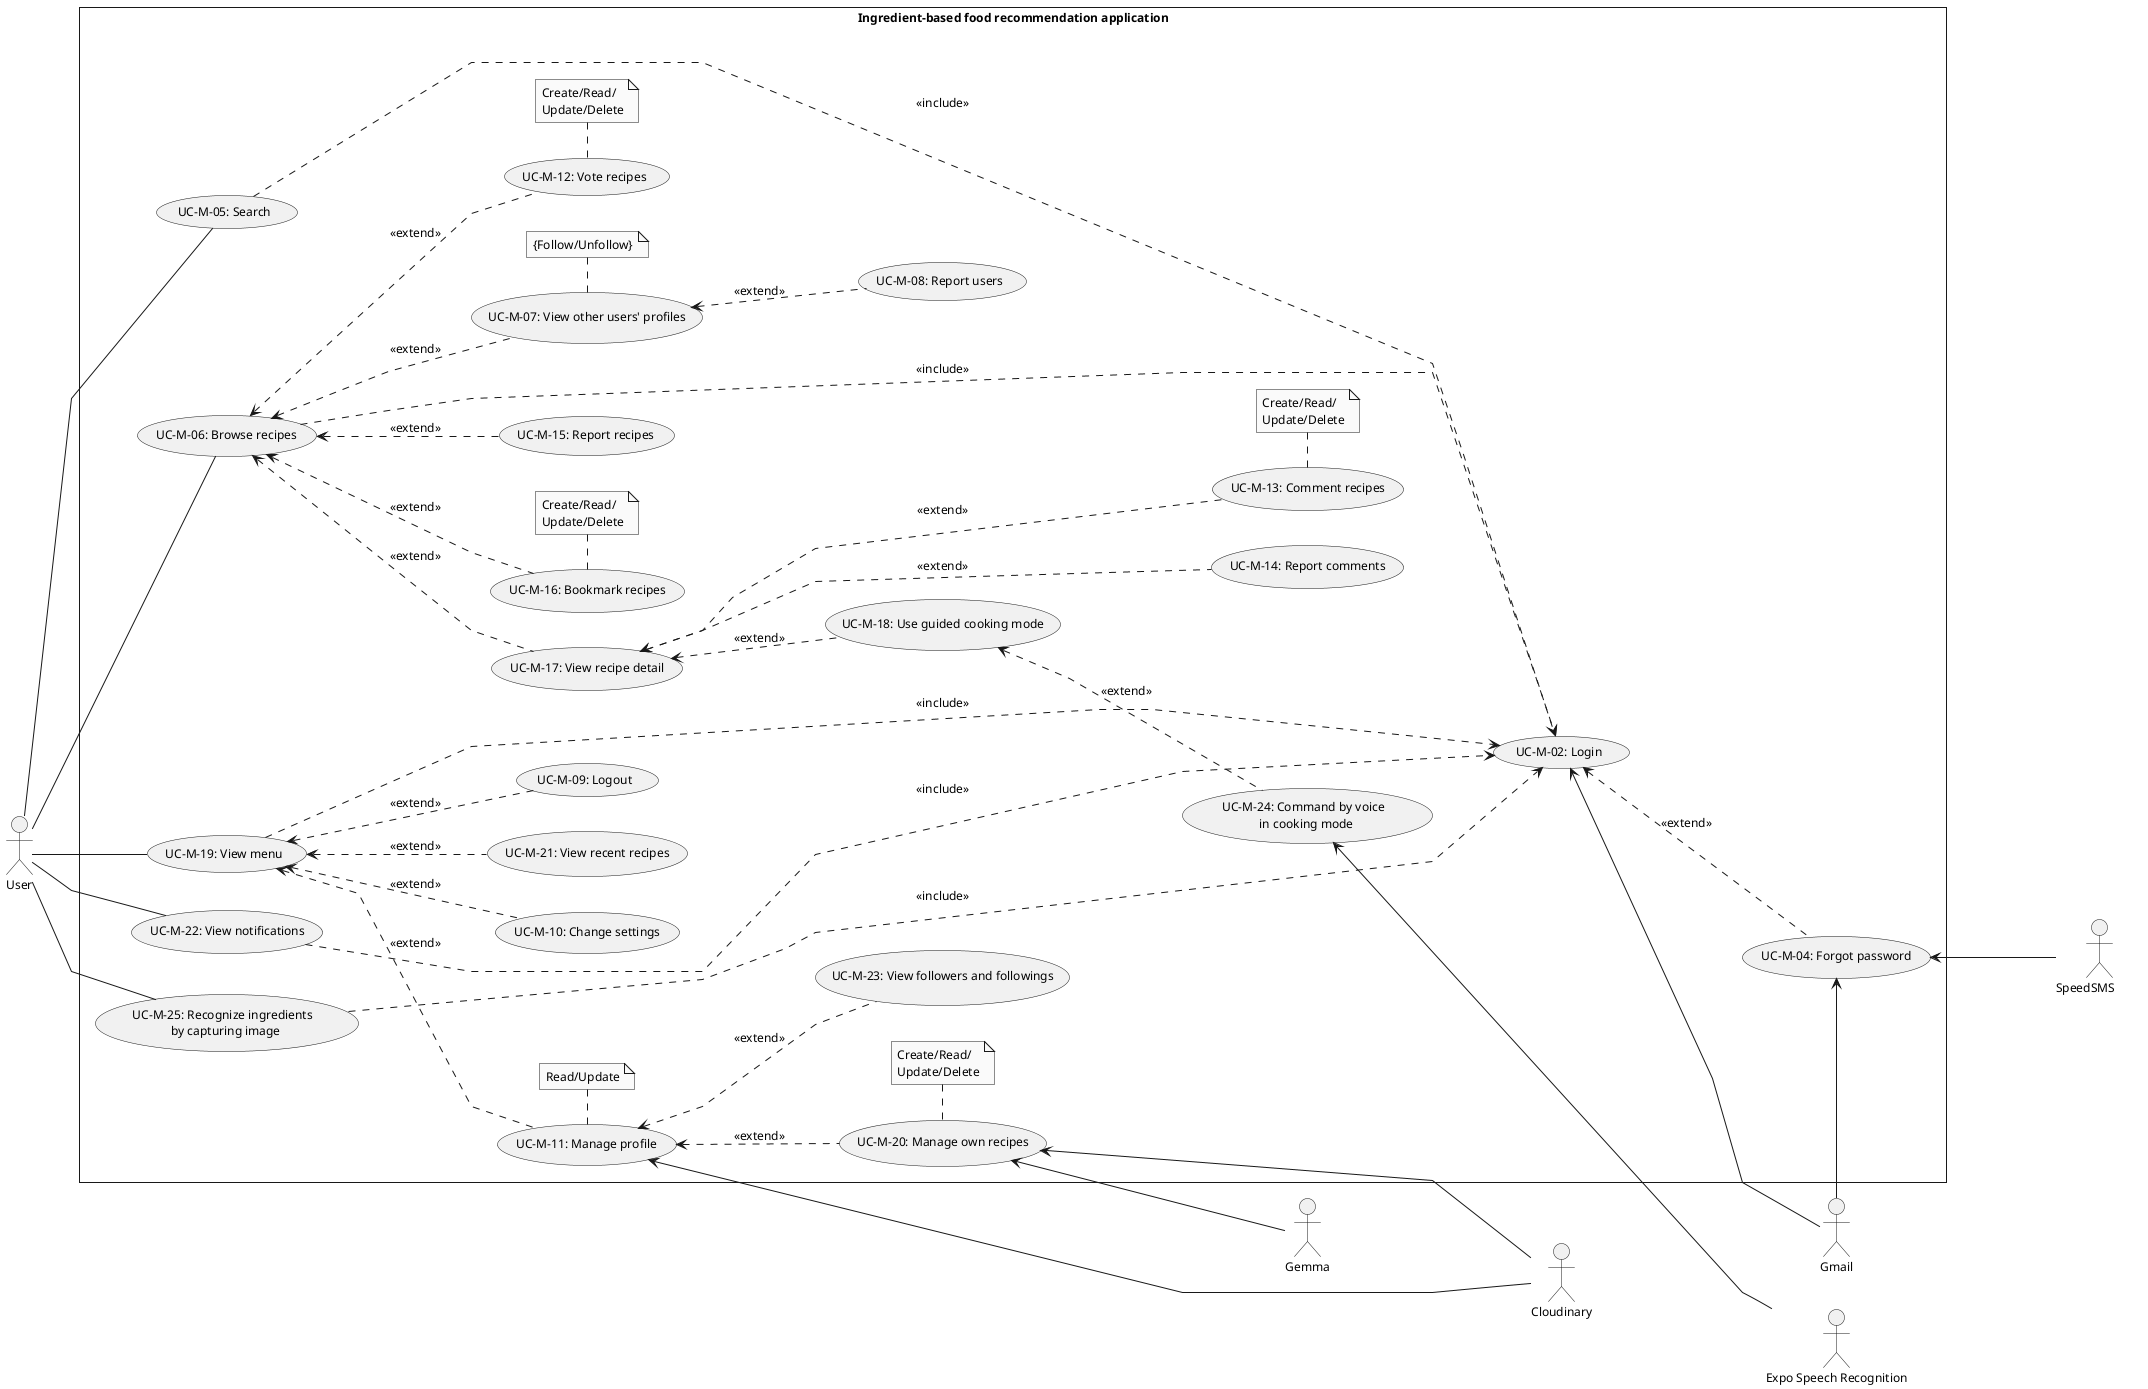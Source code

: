 @startuml UserUsecase
skinparam style strictuml
skinparam monochrome true
skinparam linetype polyline
skinparam defaultFontSize 12
left to right direction
actor "User" as user
actor "Gmail" as gmail
actor "Cloudinary" as cl
actor "SpeedSMS         " as sms
actor "Gemma" as gemma
actor "Expo Speech Recognition" as speech

rectangle Ingredient-based<U+0020>food<U+0020>recommendation<U+0020>application {
    usecase "UC-M-02: Login" as ucLogin
    usecase "UC-M-04: Forgot password" as ucForgotPassword
    usecase "UC-M-07: View other users' profiles" as ucViewUSProfile
    usecase "UC-M-08: Report users" as ucReportUser
    usecase "UC-M-09: Logout" as ucLogout
    usecase "UC-M-10: Change settings" as ucManageSetting
    usecase "UC-M-11: Manage profile" as ucManageProfile

    usecase "UC-M-05: Search" as ucSearch
    usecase "UC-M-06: Browse recipes" as ucBrowseRecipes
    usecase "UC-M-12: Vote recipes" as ucVoteRecipe
    usecase "UC-M-13: Comment recipes" as ucCmtRecipe
    usecase "UC-M-14: Report comments" as ucReportComment
    usecase "UC-M-15: Report recipes" as ucReportRecipe
    usecase "UC-M-16: Bookmark recipes" as ucBookmarkRecipe
    usecase "UC-M-17: View recipe detail" as ucViewRecipeDetail
    usecase "UC-M-18: Use guided cooking mode" as ucGuidedCCM

    usecase "UC-M-19: View menu" as ucViewMenu
    usecase "UC-M-20: Manage own recipes" as ucManageRecipe
    usecase "UC-M-21: View recent recipes" as ucViewRecentRecipes

    usecase "UC-M-22: View notifications" as ucViewNotif
    usecase "UC-M-23: View followers and followings" as ucViewFollow

    note "Create/Read/\nUpdate/Delete" as noteManageRecipe
    note "Read/Update" as noteManageProfile
    note "Create/Read/\nUpdate/Delete" as noteVoteRecipe
    note "Create/Read/\nUpdate/Delete" as noteCmtRecipe
    note "Create/Read/\nUpdate/Delete" as noteBookmarkRecipe
    note "{Follow/Unfollow}" as noteViewUSProfile

    user -- ucSearch

    user -- ucBrowseRecipes
        ucBrowseRecipes <.. ucVoteRecipe : <<extend>>
            ucVoteRecipe . noteVoteRecipe
        ucBrowseRecipes <.. ucReportRecipe : <<extend>>
        ucBrowseRecipes <.. ucViewRecipeDetail : <<extend>>
            ucViewRecipeDetail <... ucCmtRecipe : <<extend>>
                ucCmtRecipe . noteCmtRecipe
            ucViewRecipeDetail <... ucReportComment : <<extend>>
            ucViewRecipeDetail <.. ucGuidedCCM : <<extend>>
        ucBrowseRecipes <.. ucBookmarkRecipe : <<extend>>
            ucBookmarkRecipe . noteBookmarkRecipe
        ucBrowseRecipes <.. ucViewUSProfile : <<extend>>
            ucViewUSProfile . noteViewUSProfile
            ucViewUSProfile <.. ucReportUser : <<extend>>

    user -- ucViewMenu
        ucViewMenu <.. ucManageProfile : <<extend>>
            ucManageProfile . noteManageProfile
            ucManageProfile <.. ucManageRecipe : <<extend>>
            ucManageProfile <.. ucViewFollow : <<extend>>
                ucManageRecipe . noteManageRecipe
        ucViewMenu <.. ucManageSetting : <<extend>>
        ucViewMenu <.. ucViewRecentRecipes : <<extend>>
        ucViewMenu <.. ucLogout : <<extend>>

    user -- ucViewNotif
    
    gmail -up-> ucLogin
    cl --up-> ucManageProfile
    cl --up-> ucManageRecipe
    gemma -up-> ucManageRecipe
    sms --up-> ucForgotPassword
    gmail ---> ucForgotPassword

    ucSearch .....> ucLogin : <<include>>
    ucBrowseRecipes .....> ucLogin : <<include>>
    ucViewMenu .....> ucLogin : <<include>>
    ucViewNotif .....>ucLogin : <<include>>
    ucLogin <.. ucForgotPassword : <<extend>>

    usecase "UC-M-24: Command by voice \n in cooking mode" as ucCommandVoiceCCM
    usecase "UC-M-25: Recognize ingredients \n by capturing image" as ucRecognizeIngre

    speech --up-> ucCommandVoiceCCM

    user -- ucRecognizeIngre
    ucGuidedCCM <.. ucCommandVoiceCCM : <<extend>>

    ucRecognizeIngre .....> ucLogin : <<include>>

}

@enduml
